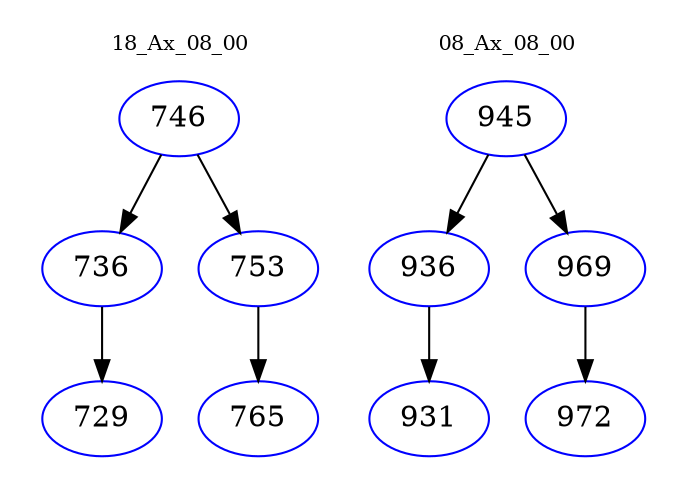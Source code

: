 digraph{
subgraph cluster_0 {
color = white
label = "18_Ax_08_00";
fontsize=10;
T0_746 [label="746", color="blue"]
T0_746 -> T0_736 [color="black"]
T0_736 [label="736", color="blue"]
T0_736 -> T0_729 [color="black"]
T0_729 [label="729", color="blue"]
T0_746 -> T0_753 [color="black"]
T0_753 [label="753", color="blue"]
T0_753 -> T0_765 [color="black"]
T0_765 [label="765", color="blue"]
}
subgraph cluster_1 {
color = white
label = "08_Ax_08_00";
fontsize=10;
T1_945 [label="945", color="blue"]
T1_945 -> T1_936 [color="black"]
T1_936 [label="936", color="blue"]
T1_936 -> T1_931 [color="black"]
T1_931 [label="931", color="blue"]
T1_945 -> T1_969 [color="black"]
T1_969 [label="969", color="blue"]
T1_969 -> T1_972 [color="black"]
T1_972 [label="972", color="blue"]
}
}
